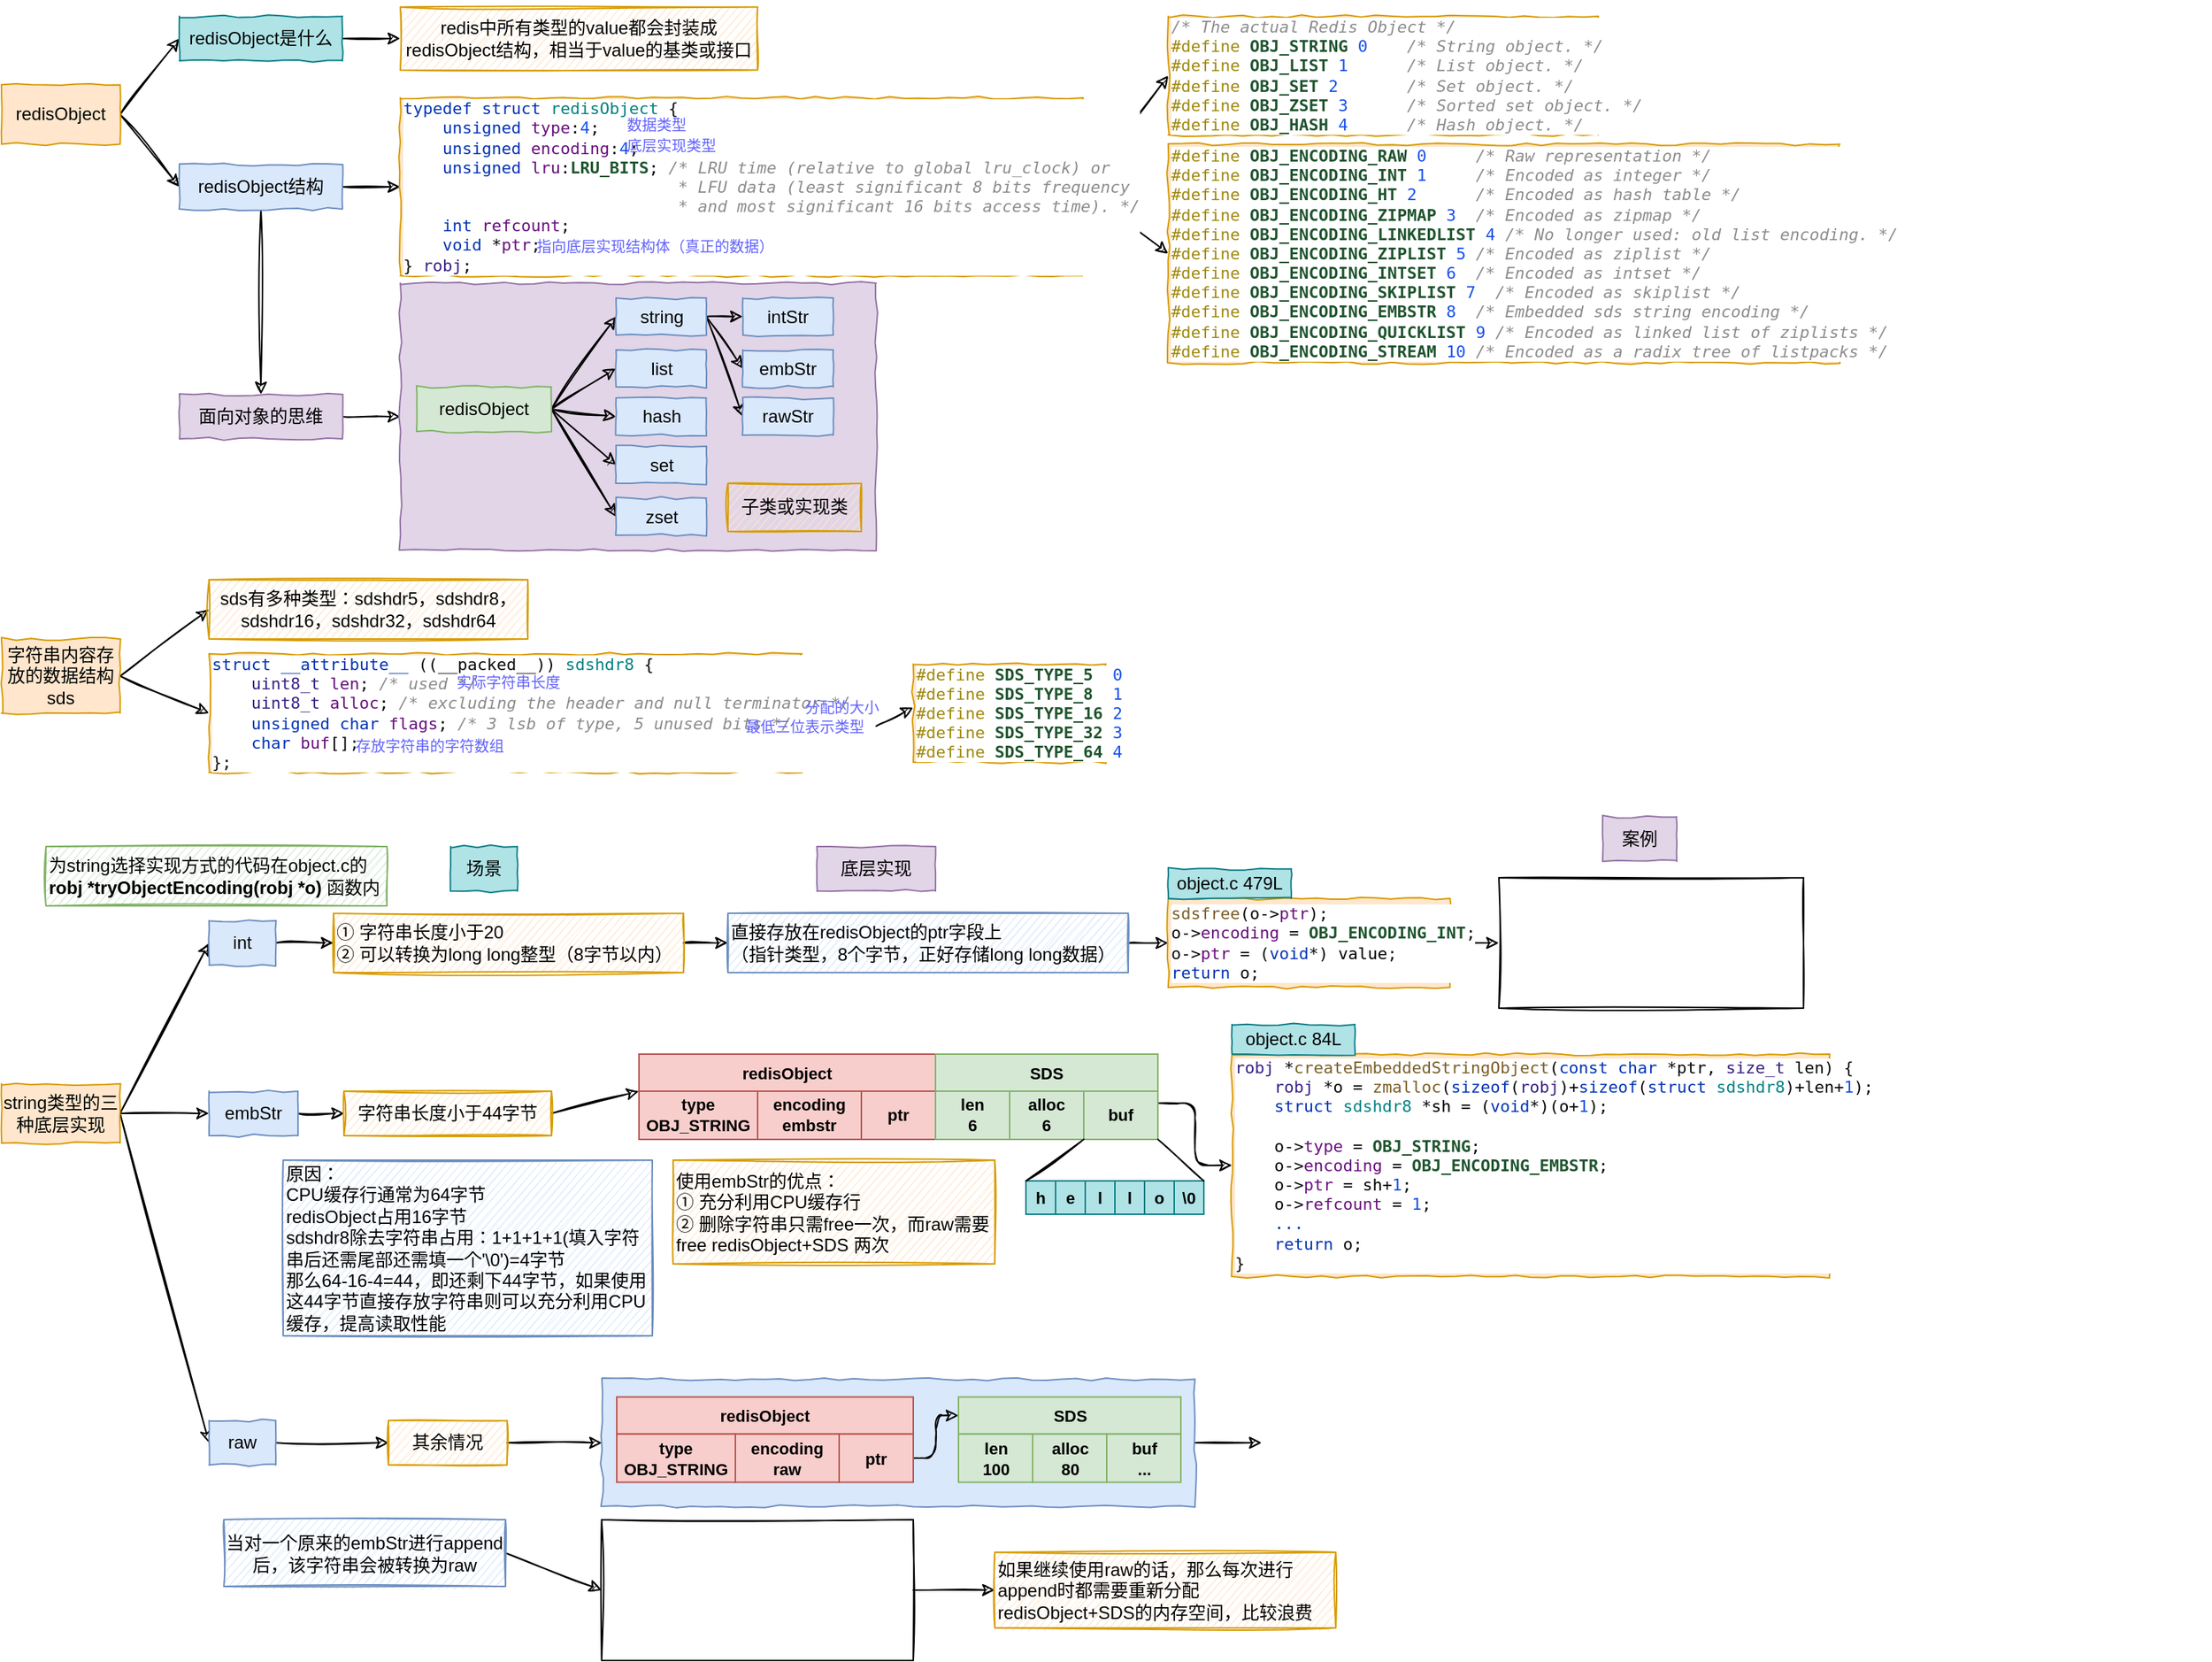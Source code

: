 <mxfile>
    <diagram id="2hPQVOYOipwQLmy5uQ9p" name="第 1 页">
        <mxGraphModel dx="968" dy="558" grid="1" gridSize="10" guides="1" tooltips="1" connect="1" arrows="1" fold="1" page="1" pageScale="1" pageWidth="827" pageHeight="1169" math="0" shadow="0">
            <root>
                <mxCell id="0"/>
                <mxCell id="1" parent="0"/>
                <mxCell id="146" style="edgeStyle=none;sketch=1;html=1;exitX=1;exitY=0.5;exitDx=0;exitDy=0;entryX=0;entryY=0.5;entryDx=0;entryDy=0;fontSize=11;fontColor=#6262FC;" edge="1" parent="1" source="143" target="145">
                    <mxGeometry relative="1" as="geometry"/>
                </mxCell>
                <mxCell id="143" value="" style="rounded=0;whiteSpace=wrap;html=1;fillColor=#dae8fc;strokeColor=#6c8ebf;comic=1;" vertex="1" parent="1">
                    <mxGeometry x="445" y="979.25" width="400" height="85.75" as="geometry"/>
                </mxCell>
                <mxCell id="5" style="edgeStyle=none;html=1;exitX=1;exitY=0.5;exitDx=0;exitDy=0;entryX=0;entryY=0.5;entryDx=0;entryDy=0;sketch=1;" parent="1" source="2" target="4" edge="1">
                    <mxGeometry relative="1" as="geometry"/>
                </mxCell>
                <mxCell id="10" style="edgeStyle=none;sketch=1;html=1;exitX=1;exitY=0.5;exitDx=0;exitDy=0;entryX=0;entryY=0.5;entryDx=0;entryDy=0;" parent="1" source="2" target="9" edge="1">
                    <mxGeometry relative="1" as="geometry"/>
                </mxCell>
                <mxCell id="2" value="redisObject" style="rounded=0;whiteSpace=wrap;html=1;fillColor=#ffe6cc;strokeColor=#d79b00;comic=1;" parent="1" vertex="1">
                    <mxGeometry x="40" y="106.25" width="80" height="40" as="geometry"/>
                </mxCell>
                <mxCell id="8" style="edgeStyle=none;sketch=1;html=1;exitX=1;exitY=0.5;exitDx=0;exitDy=0;entryX=0;entryY=0.5;entryDx=0;entryDy=0;" parent="1" source="4" target="6" edge="1">
                    <mxGeometry relative="1" as="geometry"/>
                </mxCell>
                <mxCell id="4" value="redisObject是什么" style="rounded=0;whiteSpace=wrap;html=1;fillColor=#b0e3e6;strokeColor=#0e8088;comic=1;" parent="1" vertex="1">
                    <mxGeometry x="160" y="60" width="110" height="30" as="geometry"/>
                </mxCell>
                <mxCell id="6" value="redis中所有类型的value都会封装成redisObject结构，相当于value的基类或接口" style="rounded=0;whiteSpace=wrap;html=1;fillColor=#ffe6cc;strokeColor=#d79b00;comic=1;sketch=1;" parent="1" vertex="1">
                    <mxGeometry x="309" y="53.75" width="241" height="42.5" as="geometry"/>
                </mxCell>
                <mxCell id="12" style="edgeStyle=none;sketch=1;html=1;exitX=1;exitY=0.5;exitDx=0;exitDy=0;entryX=0;entryY=0.5;entryDx=0;entryDy=0;fontSize=11;" parent="1" source="9" target="11" edge="1">
                    <mxGeometry relative="1" as="geometry"/>
                </mxCell>
                <mxCell id="17" style="edgeStyle=none;sketch=1;html=1;exitX=0.5;exitY=1;exitDx=0;exitDy=0;entryX=0.5;entryY=0;entryDx=0;entryDy=0;fontSize=10;fontColor=#6262FC;" parent="1" source="9" target="16" edge="1">
                    <mxGeometry relative="1" as="geometry"/>
                </mxCell>
                <mxCell id="9" value="redisObject结构" style="rounded=0;whiteSpace=wrap;html=1;fillColor=#dae8fc;strokeColor=#6c8ebf;comic=1;" parent="1" vertex="1">
                    <mxGeometry x="160" y="160" width="110" height="30" as="geometry"/>
                </mxCell>
                <mxCell id="82" style="edgeStyle=none;sketch=1;html=1;exitX=1;exitY=0.5;exitDx=0;exitDy=0;entryX=0;entryY=0.5;entryDx=0;entryDy=0;fontSize=11;fontColor=#6262FC;" parent="1" source="11" target="81" edge="1">
                    <mxGeometry relative="1" as="geometry"/>
                </mxCell>
                <mxCell id="84" style="edgeStyle=none;sketch=1;html=1;exitX=1;exitY=0.5;exitDx=0;exitDy=0;entryX=0;entryY=0.5;entryDx=0;entryDy=0;fontSize=11;fontColor=#6262FC;" parent="1" source="11" target="83" edge="1">
                    <mxGeometry relative="1" as="geometry"/>
                </mxCell>
                <mxCell id="11" value="&lt;pre style=&quot;background-color: rgb(255 , 255 , 255) ; color: rgb(8 , 8 , 8) ; font-family: &amp;#34;consolas&amp;#34; , monospace ; font-size: 11px&quot;&gt;&lt;span style=&quot;color: #0033b3&quot;&gt;typedef struct &lt;/span&gt;&lt;span style=&quot;color: #008080&quot;&gt;redisObject &lt;/span&gt;{&lt;br&gt;    &lt;span style=&quot;color: #0033b3&quot;&gt;unsigned &lt;/span&gt;&lt;span style=&quot;color: #660e7a&quot;&gt;type&lt;/span&gt;:&lt;span style=&quot;color: #1750eb&quot;&gt;4&lt;/span&gt;;&lt;br&gt;    &lt;span style=&quot;color: #0033b3&quot;&gt;unsigned &lt;/span&gt;&lt;span style=&quot;color: #660e7a&quot;&gt;encoding&lt;/span&gt;:&lt;span style=&quot;color: #1750eb&quot;&gt;4&lt;/span&gt;;&lt;br&gt;    &lt;span style=&quot;color: #0033b3&quot;&gt;unsigned &lt;/span&gt;&lt;span style=&quot;color: #660e7a&quot;&gt;lru&lt;/span&gt;:&lt;span style=&quot;color: #1f542e ; font-weight: bold&quot;&gt;LRU_BITS&lt;/span&gt;; &lt;span style=&quot;color: #8c8c8c ; font-style: italic&quot;&gt;/* LRU time (relative to global lru_clock) or&lt;br&gt;&lt;/span&gt;&lt;span style=&quot;color: #8c8c8c ; font-style: italic&quot;&gt;                            * LFU data (least significant 8 bits frequency&lt;br&gt;&lt;/span&gt;&lt;span style=&quot;color: #8c8c8c ; font-style: italic&quot;&gt;                            * and most significant 16 bits access time). */&lt;br&gt;&lt;/span&gt;&lt;span style=&quot;color: #8c8c8c ; font-style: italic&quot;&gt;    &lt;/span&gt;&lt;span style=&quot;color: #0033b3&quot;&gt;int &lt;/span&gt;&lt;span style=&quot;color: #660e7a&quot;&gt;refcount&lt;/span&gt;;&lt;br&gt;    &lt;span style=&quot;color: #0033b3&quot;&gt;void &lt;/span&gt;*&lt;span style=&quot;color: #660e7a&quot;&gt;ptr&lt;/span&gt;;&lt;br&gt;} &lt;span style=&quot;color: #371f80&quot;&gt;robj&lt;/span&gt;;&lt;/pre&gt;" style="rounded=0;whiteSpace=wrap;html=1;fillColor=#ffe6cc;strokeColor=#d79b00;comic=1;sketch=0;align=left;" parent="1" vertex="1">
                    <mxGeometry x="309" y="115" width="460" height="120" as="geometry"/>
                </mxCell>
                <mxCell id="14" value="&lt;font color=&quot;#6262fc&quot;&gt;&lt;span style=&quot;font-size: 10px&quot;&gt;数据类型&lt;/span&gt;&lt;/font&gt;" style="rounded=0;whiteSpace=wrap;html=1;fillColor=none;strokeColor=none;comic=1;sketch=1;align=left;" parent="1" vertex="1">
                    <mxGeometry x="460" y="120" width="50" height="26.25" as="geometry"/>
                </mxCell>
                <mxCell id="15" value="&lt;font color=&quot;#6262fc&quot;&gt;&lt;span style=&quot;font-size: 10px&quot;&gt;底层实现类型&lt;/span&gt;&lt;/font&gt;" style="rounded=0;whiteSpace=wrap;html=1;fillColor=none;strokeColor=none;comic=1;sketch=1;align=left;" parent="1" vertex="1">
                    <mxGeometry x="460" y="133.75" width="70" height="26.25" as="geometry"/>
                </mxCell>
                <mxCell id="19" style="edgeStyle=none;sketch=1;html=1;exitX=1;exitY=0.5;exitDx=0;exitDy=0;entryX=0;entryY=0.5;entryDx=0;entryDy=0;fontSize=10;fontColor=#6262FC;" parent="1" source="16" target="21" edge="1">
                    <mxGeometry relative="1" as="geometry">
                        <mxPoint x="309" y="295" as="targetPoint"/>
                    </mxGeometry>
                </mxCell>
                <mxCell id="16" value="面向对象的思维" style="rounded=0;whiteSpace=wrap;html=1;fillColor=#e1d5e7;strokeColor=#9673a6;comic=1;" parent="1" vertex="1">
                    <mxGeometry x="160" y="315" width="110" height="30" as="geometry"/>
                </mxCell>
                <mxCell id="21" value="" style="rounded=0;whiteSpace=wrap;html=1;fillColor=#e1d5e7;strokeColor=#9673a6;comic=1;" parent="1" vertex="1">
                    <mxGeometry x="309" y="240" width="321" height="180" as="geometry"/>
                </mxCell>
                <mxCell id="23" value="" style="edgeStyle=none;sketch=1;html=1;exitX=1;exitY=0.5;exitDx=0;exitDy=0;entryX=0;entryY=0.5;entryDx=0;entryDy=0;fontSize=10;fontColor=#6262FC;" parent="1" source="20" target="26" edge="1">
                    <mxGeometry relative="1" as="geometry">
                        <mxPoint x="459" y="270" as="targetPoint"/>
                    </mxGeometry>
                </mxCell>
                <mxCell id="30" style="edgeStyle=none;sketch=1;html=1;exitX=1;exitY=0.5;exitDx=0;exitDy=0;entryX=0;entryY=0.5;entryDx=0;entryDy=0;fontSize=10;fontColor=#6262FC;" parent="1" source="20" target="25" edge="1">
                    <mxGeometry relative="1" as="geometry"/>
                </mxCell>
                <mxCell id="31" style="edgeStyle=none;sketch=1;html=1;exitX=1;exitY=0.5;exitDx=0;exitDy=0;entryX=0;entryY=0.5;entryDx=0;entryDy=0;fontSize=10;fontColor=#6262FC;" parent="1" source="20" target="27" edge="1">
                    <mxGeometry relative="1" as="geometry"/>
                </mxCell>
                <mxCell id="32" style="edgeStyle=none;sketch=1;html=1;exitX=1;exitY=0.5;exitDx=0;exitDy=0;entryX=0;entryY=0.5;entryDx=0;entryDy=0;fontSize=10;fontColor=#6262FC;" parent="1" source="20" target="28" edge="1">
                    <mxGeometry relative="1" as="geometry"/>
                </mxCell>
                <mxCell id="33" style="edgeStyle=none;sketch=1;html=1;exitX=1;exitY=0.5;exitDx=0;exitDy=0;entryX=0;entryY=0.5;entryDx=0;entryDy=0;fontSize=10;fontColor=#6262FC;" parent="1" source="20" target="29" edge="1">
                    <mxGeometry relative="1" as="geometry"/>
                </mxCell>
                <mxCell id="20" value="redisObject" style="rounded=0;whiteSpace=wrap;html=1;fillColor=#d5e8d4;strokeColor=#82b366;comic=1;" parent="1" vertex="1">
                    <mxGeometry x="320" y="310" width="91" height="30" as="geometry"/>
                </mxCell>
                <mxCell id="24" value="子类或实现类" style="rounded=0;whiteSpace=wrap;html=1;fillColor=#ffe6cc;strokeColor=#d79b00;comic=1;sketch=1;" parent="1" vertex="1">
                    <mxGeometry x="530" y="375" width="90" height="32.5" as="geometry"/>
                </mxCell>
                <mxCell id="25" value="list" style="rounded=0;whiteSpace=wrap;html=1;fillColor=#dae8fc;strokeColor=#6c8ebf;comic=1;" parent="1" vertex="1">
                    <mxGeometry x="454.5" y="285" width="61" height="25" as="geometry"/>
                </mxCell>
                <mxCell id="37" style="edgeStyle=none;sketch=1;html=1;exitX=1;exitY=0.5;exitDx=0;exitDy=0;entryX=0;entryY=0.5;entryDx=0;entryDy=0;fontSize=10;fontColor=#6262FC;" parent="1" source="26" target="34" edge="1">
                    <mxGeometry relative="1" as="geometry"/>
                </mxCell>
                <mxCell id="39" style="edgeStyle=none;sketch=1;html=1;exitX=1;exitY=0.5;exitDx=0;exitDy=0;entryX=0;entryY=0.5;entryDx=0;entryDy=0;fontSize=10;fontColor=#6262FC;" parent="1" source="26" target="35" edge="1">
                    <mxGeometry relative="1" as="geometry"/>
                </mxCell>
                <mxCell id="40" style="edgeStyle=none;sketch=1;html=1;exitX=1;exitY=0.5;exitDx=0;exitDy=0;entryX=0;entryY=0.5;entryDx=0;entryDy=0;fontSize=10;fontColor=#6262FC;" parent="1" source="26" target="36" edge="1">
                    <mxGeometry relative="1" as="geometry"/>
                </mxCell>
                <mxCell id="26" value="string" style="rounded=0;whiteSpace=wrap;html=1;fillColor=#dae8fc;strokeColor=#6c8ebf;comic=1;" parent="1" vertex="1">
                    <mxGeometry x="454.5" y="250" width="61" height="25" as="geometry"/>
                </mxCell>
                <mxCell id="27" value="hash" style="rounded=0;whiteSpace=wrap;html=1;fillColor=#dae8fc;strokeColor=#6c8ebf;comic=1;" parent="1" vertex="1">
                    <mxGeometry x="454.5" y="317.5" width="61" height="25" as="geometry"/>
                </mxCell>
                <mxCell id="28" value="set" style="rounded=0;whiteSpace=wrap;html=1;fillColor=#dae8fc;strokeColor=#6c8ebf;comic=1;" parent="1" vertex="1">
                    <mxGeometry x="454.5" y="350" width="61" height="25" as="geometry"/>
                </mxCell>
                <mxCell id="29" value="zset" style="rounded=0;whiteSpace=wrap;html=1;fillColor=#dae8fc;strokeColor=#6c8ebf;comic=1;" parent="1" vertex="1">
                    <mxGeometry x="454.5" y="385" width="61" height="25" as="geometry"/>
                </mxCell>
                <mxCell id="34" value="intStr" style="rounded=0;whiteSpace=wrap;html=1;fillColor=#dae8fc;strokeColor=#6c8ebf;comic=1;" parent="1" vertex="1">
                    <mxGeometry x="540" y="250" width="61" height="25" as="geometry"/>
                </mxCell>
                <mxCell id="35" value="embStr" style="rounded=0;whiteSpace=wrap;html=1;fillColor=#dae8fc;strokeColor=#6c8ebf;comic=1;" parent="1" vertex="1">
                    <mxGeometry x="540" y="285" width="61" height="25" as="geometry"/>
                </mxCell>
                <mxCell id="36" value="rawStr" style="rounded=0;whiteSpace=wrap;html=1;fillColor=#dae8fc;strokeColor=#6c8ebf;comic=1;" parent="1" vertex="1">
                    <mxGeometry x="540" y="317.5" width="61" height="25" as="geometry"/>
                </mxCell>
                <mxCell id="43" style="edgeStyle=none;sketch=1;html=1;exitX=1;exitY=0.5;exitDx=0;exitDy=0;entryX=0;entryY=0.5;entryDx=0;entryDy=0;fontSize=10;fontColor=#6262FC;" parent="1" source="41" target="42" edge="1">
                    <mxGeometry relative="1" as="geometry"/>
                </mxCell>
                <mxCell id="46" style="edgeStyle=none;sketch=1;html=1;exitX=1;exitY=0.5;exitDx=0;exitDy=0;entryX=0;entryY=0.5;entryDx=0;entryDy=0;fontSize=10;fontColor=#6262FC;" parent="1" source="41" target="44" edge="1">
                    <mxGeometry relative="1" as="geometry"/>
                </mxCell>
                <mxCell id="47" style="edgeStyle=none;sketch=1;html=1;exitX=1;exitY=0.5;exitDx=0;exitDy=0;entryX=0;entryY=0.5;entryDx=0;entryDy=0;fontSize=10;fontColor=#6262FC;" parent="1" source="41" target="45" edge="1">
                    <mxGeometry relative="1" as="geometry"/>
                </mxCell>
                <mxCell id="41" value="string类型的三种底层实现" style="rounded=0;whiteSpace=wrap;html=1;fillColor=#ffe6cc;strokeColor=#d79b00;comic=1;" parent="1" vertex="1">
                    <mxGeometry x="40" y="780" width="80" height="40" as="geometry"/>
                </mxCell>
                <mxCell id="50" style="edgeStyle=none;sketch=1;html=1;exitX=1;exitY=0.5;exitDx=0;exitDy=0;entryX=0;entryY=0.5;entryDx=0;entryDy=0;fontSize=10;fontColor=#6262FC;" parent="1" source="42" target="49" edge="1">
                    <mxGeometry relative="1" as="geometry"/>
                </mxCell>
                <mxCell id="42" value="int" style="rounded=0;whiteSpace=wrap;html=1;fillColor=#dae8fc;strokeColor=#6c8ebf;comic=1;" parent="1" vertex="1">
                    <mxGeometry x="180" y="670" width="45" height="30" as="geometry"/>
                </mxCell>
                <mxCell id="118" style="edgeStyle=orthogonalEdgeStyle;sketch=1;html=1;exitX=1;exitY=0.5;exitDx=0;exitDy=0;entryX=0;entryY=0.5;entryDx=0;entryDy=0;fontSize=11;fontColor=#6262FC;" parent="1" source="44" target="117" edge="1">
                    <mxGeometry relative="1" as="geometry"/>
                </mxCell>
                <mxCell id="44" value="raw" style="rounded=0;whiteSpace=wrap;html=1;fillColor=#dae8fc;strokeColor=#6c8ebf;comic=1;" parent="1" vertex="1">
                    <mxGeometry x="180" y="1007.13" width="45" height="30" as="geometry"/>
                </mxCell>
                <mxCell id="64" style="edgeStyle=none;sketch=1;html=1;exitX=1;exitY=0.5;exitDx=0;exitDy=0;entryX=0;entryY=0.5;entryDx=0;entryDy=0;fontSize=11;fontColor=#6262FC;" parent="1" source="45" target="63" edge="1">
                    <mxGeometry relative="1" as="geometry"/>
                </mxCell>
                <mxCell id="45" value="embStr" style="rounded=0;whiteSpace=wrap;html=1;fillColor=#dae8fc;strokeColor=#6c8ebf;comic=1;" parent="1" vertex="1">
                    <mxGeometry x="180" y="785" width="60" height="30" as="geometry"/>
                </mxCell>
                <mxCell id="48" value="场景" style="rounded=0;whiteSpace=wrap;html=1;fillColor=#b0e3e6;strokeColor=#0e8088;comic=1;" parent="1" vertex="1">
                    <mxGeometry x="343" y="620" width="45" height="30" as="geometry"/>
                </mxCell>
                <mxCell id="54" style="edgeStyle=none;sketch=1;html=1;exitX=1;exitY=0.5;exitDx=0;exitDy=0;entryX=0;entryY=0.5;entryDx=0;entryDy=0;fontSize=10;fontColor=#6262FC;" parent="1" source="49" target="53" edge="1">
                    <mxGeometry relative="1" as="geometry"/>
                </mxCell>
                <mxCell id="49" value="① 字符串长度小于20&lt;br&gt;② 可以转换为long long整型（8字节以内）" style="rounded=0;whiteSpace=wrap;html=1;fillColor=#ffe6cc;strokeColor=#d79b00;comic=1;sketch=1;align=left;" parent="1" vertex="1">
                    <mxGeometry x="264" y="665" width="236" height="40" as="geometry"/>
                </mxCell>
                <mxCell id="51" value="&lt;font color=&quot;#6262fc&quot;&gt;&lt;span style=&quot;font-size: 10px&quot;&gt;指向底层实现结构体（真正的数据）&lt;/span&gt;&lt;/font&gt;" style="rounded=0;whiteSpace=wrap;html=1;fillColor=none;strokeColor=none;comic=1;sketch=1;align=left;" parent="1" vertex="1">
                    <mxGeometry x="399" y="202" width="171" height="26.25" as="geometry"/>
                </mxCell>
                <mxCell id="52" value="底层实现" style="rounded=0;whiteSpace=wrap;html=1;fillColor=#e1d5e7;strokeColor=#9673a6;comic=1;" parent="1" vertex="1">
                    <mxGeometry x="590" y="620" width="80" height="30" as="geometry"/>
                </mxCell>
                <mxCell id="57" style="edgeStyle=none;sketch=1;html=1;exitX=1;exitY=0.5;exitDx=0;exitDy=0;entryX=0;entryY=0.5;entryDx=0;entryDy=0;fontSize=11;fontColor=#6262FC;" parent="1" source="53" target="56" edge="1">
                    <mxGeometry relative="1" as="geometry"/>
                </mxCell>
                <mxCell id="53" value="直接存放在redisObject的ptr字段上&lt;br&gt;（指针类型，8个字节，正好存储long long数据）" style="rounded=0;whiteSpace=wrap;html=1;fillColor=#dae8fc;strokeColor=#6c8ebf;comic=1;sketch=1;align=left;" parent="1" vertex="1">
                    <mxGeometry x="530" y="665" width="270" height="40" as="geometry"/>
                </mxCell>
                <mxCell id="61" style="edgeStyle=none;sketch=1;html=1;exitX=1;exitY=0.5;exitDx=0;exitDy=0;entryX=0;entryY=0.5;entryDx=0;entryDy=0;fontSize=11;fontColor=#6262FC;" parent="1" source="56" target="60" edge="1">
                    <mxGeometry relative="1" as="geometry"/>
                </mxCell>
                <mxCell id="56" value="&lt;pre style=&quot;background-color: rgb(255 , 255 , 255) ; color: rgb(8 , 8 , 8) ; font-family: &amp;#34;consolas&amp;#34; , monospace ; font-size: 11px&quot;&gt;&lt;span style=&quot;color: #795e26&quot;&gt;sdsfree&lt;/span&gt;(o-&amp;gt;&lt;span style=&quot;color: #660e7a&quot;&gt;ptr&lt;/span&gt;);&lt;br&gt;o-&amp;gt;&lt;span style=&quot;color: #660e7a&quot;&gt;encoding &lt;/span&gt;= &lt;span style=&quot;color: #1f542e ; font-weight: bold&quot;&gt;OBJ_ENCODING_INT&lt;/span&gt;;&lt;br&gt;o-&amp;gt;&lt;span style=&quot;color: #660e7a&quot;&gt;ptr &lt;/span&gt;= (&lt;span style=&quot;color: #0033b3&quot;&gt;void&lt;/span&gt;*) &lt;span style=&quot;color: #000000&quot;&gt;value&lt;/span&gt;;&lt;br&gt;&lt;span style=&quot;color: #0033b3&quot;&gt;return &lt;/span&gt;o;&lt;/pre&gt;" style="rounded=0;whiteSpace=wrap;html=1;fillColor=#ffe6cc;strokeColor=#d79b00;comic=1;align=left;" parent="1" vertex="1">
                    <mxGeometry x="827" y="655" width="190" height="60" as="geometry"/>
                </mxCell>
                <mxCell id="58" value="object.c 479L" style="rounded=0;whiteSpace=wrap;html=1;fillColor=#b0e3e6;strokeColor=#0e8088;comic=1;" parent="1" vertex="1">
                    <mxGeometry x="827" y="635" width="83" height="20" as="geometry"/>
                </mxCell>
                <mxCell id="59" value="案例" style="rounded=0;whiteSpace=wrap;html=1;fillColor=#e1d5e7;strokeColor=#9673a6;comic=1;" parent="1" vertex="1">
                    <mxGeometry x="1120" y="600" width="50" height="30" as="geometry"/>
                </mxCell>
                <mxCell id="60" value="" style="shape=image;imageAspect=0;aspect=fixed;verticalLabelPosition=bottom;verticalAlign=top;comic=1;sketch=1;fontSize=11;fontColor=#6262FC;strokeColor=default;fillColor=none;image=https://codereaper-image-bed.oss-cn-shenzhen.aliyuncs.com/img/image-20220808220659289.png;imageBorder=default;" parent="1" vertex="1">
                    <mxGeometry x="1050" y="641" width="205.47" height="88" as="geometry"/>
                </mxCell>
                <mxCell id="62" value="为string选择实现方式的代码在object.c的&lt;br&gt;&lt;b&gt;robj *tryObjectEncoding(robj *o)&lt;/b&gt; 函数内" style="rounded=0;whiteSpace=wrap;html=1;fillColor=#d5e8d4;strokeColor=#82b366;comic=1;sketch=1;align=left;" parent="1" vertex="1">
                    <mxGeometry x="70" y="620" width="230" height="40" as="geometry"/>
                </mxCell>
                <mxCell id="107" style="edgeStyle=none;sketch=1;html=1;exitX=1;exitY=0.5;exitDx=0;exitDy=0;entryX=0;entryY=0;entryDx=0;entryDy=0;fontSize=11;fontColor=#6262FC;" parent="1" source="63" target="80" edge="1">
                    <mxGeometry relative="1" as="geometry"/>
                </mxCell>
                <mxCell id="63" value="字符串长度小于44字节" style="rounded=0;whiteSpace=wrap;html=1;fillColor=#ffe6cc;strokeColor=#d79b00;comic=1;sketch=1;align=center;" parent="1" vertex="1">
                    <mxGeometry x="271" y="785" width="140" height="30" as="geometry"/>
                </mxCell>
                <mxCell id="68" style="edgeStyle=none;sketch=1;html=1;exitX=1;exitY=0.5;exitDx=0;exitDy=0;entryX=0;entryY=0.5;entryDx=0;entryDy=0;fontSize=11;fontColor=#6262FC;" parent="1" source="65" target="67" edge="1">
                    <mxGeometry relative="1" as="geometry"/>
                </mxCell>
                <mxCell id="70" style="edgeStyle=none;sketch=1;html=1;exitX=1;exitY=0.5;exitDx=0;exitDy=0;entryX=0;entryY=0.5;entryDx=0;entryDy=0;fontSize=11;fontColor=#6262FC;" parent="1" source="65" target="69" edge="1">
                    <mxGeometry relative="1" as="geometry"/>
                </mxCell>
                <mxCell id="65" value="字符串内容存放的数据结构sds" style="rounded=0;whiteSpace=wrap;html=1;fillColor=#ffe6cc;strokeColor=#d79b00;comic=1;" parent="1" vertex="1">
                    <mxGeometry x="40" y="480" width="80" height="50" as="geometry"/>
                </mxCell>
                <mxCell id="67" value="sds有多种类型：sdshdr5，sdshdr8，sdshdr16，sdshdr32，sdshdr64" style="rounded=0;whiteSpace=wrap;html=1;fillColor=#ffe6cc;strokeColor=#d79b00;comic=1;sketch=1;" parent="1" vertex="1">
                    <mxGeometry x="180" y="440" width="215" height="40" as="geometry"/>
                </mxCell>
                <mxCell id="69" value="&lt;pre style=&quot;background-color: rgb(255 , 255 , 255) ; color: rgb(8 , 8 , 8) ; font-family: &amp;#34;consolas&amp;#34; , monospace ; font-size: 11px&quot;&gt;&lt;span style=&quot;color: #0033b3&quot;&gt;struct __attribute__ &lt;/span&gt;((__packed__)) &lt;span style=&quot;color: #008080&quot;&gt;sdshdr8 &lt;/span&gt;{&lt;br&gt;    &lt;span style=&quot;color: #371f80&quot;&gt;uint8_t &lt;/span&gt;&lt;span style=&quot;color: #660e7a&quot;&gt;len&lt;/span&gt;; &lt;span style=&quot;color: #8c8c8c ; font-style: italic&quot;&gt;/* used */&lt;br&gt;&lt;/span&gt;&lt;span style=&quot;color: #8c8c8c ; font-style: italic&quot;&gt;    &lt;/span&gt;&lt;span style=&quot;color: #371f80&quot;&gt;uint8_t &lt;/span&gt;&lt;span style=&quot;color: #660e7a&quot;&gt;alloc&lt;/span&gt;; &lt;span style=&quot;color: #8c8c8c ; font-style: italic&quot;&gt;/* excluding the header and null terminator */&lt;br&gt;&lt;/span&gt;&lt;span style=&quot;color: #8c8c8c ; font-style: italic&quot;&gt;    &lt;/span&gt;&lt;span style=&quot;color: #0033b3&quot;&gt;unsigned char &lt;/span&gt;&lt;span style=&quot;color: #660e7a&quot;&gt;flags&lt;/span&gt;; &lt;span style=&quot;color: #8c8c8c ; font-style: italic&quot;&gt;/* 3 lsb of type, 5 unused bits */&lt;br&gt;&lt;/span&gt;&lt;span style=&quot;color: #8c8c8c ; font-style: italic&quot;&gt;    &lt;/span&gt;&lt;span style=&quot;color: #0033b3&quot;&gt;char &lt;/span&gt;&lt;span style=&quot;color: #660e7a&quot;&gt;buf&lt;/span&gt;[];&lt;br&gt;};&lt;/pre&gt;" style="rounded=0;whiteSpace=wrap;html=1;fillColor=#ffe6cc;strokeColor=#d79b00;comic=1;sketch=0;align=left;" parent="1" vertex="1">
                    <mxGeometry x="180" y="490" width="400" height="80" as="geometry"/>
                </mxCell>
                <mxCell id="71" value="&lt;font color=&quot;#6262fc&quot;&gt;&lt;span style=&quot;font-size: 10px&quot;&gt;实际字符串长度&lt;/span&gt;&lt;/font&gt;" style="rounded=0;whiteSpace=wrap;html=1;fillColor=none;strokeColor=none;comic=1;sketch=1;align=left;" parent="1" vertex="1">
                    <mxGeometry x="345" y="500" width="75" height="17.5" as="geometry"/>
                </mxCell>
                <mxCell id="72" value="&lt;font color=&quot;#6262fc&quot;&gt;&lt;span style=&quot;font-size: 10px&quot;&gt;分配的大小&lt;/span&gt;&lt;/font&gt;" style="rounded=0;whiteSpace=wrap;html=1;fillColor=none;strokeColor=none;comic=1;sketch=1;align=left;" parent="1" vertex="1">
                    <mxGeometry x="580" y="517.5" width="75" height="17.5" as="geometry"/>
                </mxCell>
                <mxCell id="77" style="edgeStyle=none;sketch=1;html=1;exitX=1;exitY=0.5;exitDx=0;exitDy=0;entryX=1;entryY=0.5;entryDx=0;entryDy=0;fontSize=11;fontColor=#6262FC;" parent="1" source="74" target="72" edge="1">
                    <mxGeometry relative="1" as="geometry"/>
                </mxCell>
                <mxCell id="74" value="&lt;font color=&quot;#6262fc&quot;&gt;&lt;span style=&quot;font-size: 10px&quot;&gt;最低三位表示类型&lt;/span&gt;&lt;/font&gt;" style="rounded=0;whiteSpace=wrap;html=1;fillColor=none;strokeColor=none;comic=1;sketch=1;align=left;" parent="1" vertex="1">
                    <mxGeometry x="540" y="530" width="90" height="17.5" as="geometry"/>
                </mxCell>
                <mxCell id="76" value="&lt;pre style=&quot;background-color: rgb(255 , 255 , 255) ; color: rgb(8 , 8 , 8) ; font-family: &amp;#34;consolas&amp;#34; , monospace ; font-size: 11px&quot;&gt;&lt;pre style=&quot;font-family: &amp;#34;consolas&amp;#34; , monospace&quot;&gt;&lt;span style=&quot;color: #9e880d&quot;&gt;#define &lt;/span&gt;&lt;span style=&quot;color: #1f542e ; font-weight: bold&quot;&gt;SDS_TYPE_5  &lt;/span&gt;&lt;span style=&quot;color: #1750eb&quot;&gt;0&lt;br&gt;&lt;/span&gt;&lt;span style=&quot;color: #9e880d&quot;&gt;#define &lt;/span&gt;&lt;span style=&quot;color: #1f542e ; font-weight: bold&quot;&gt;SDS_TYPE_8  &lt;/span&gt;&lt;span style=&quot;color: #1750eb&quot;&gt;1&lt;br&gt;&lt;/span&gt;&lt;span style=&quot;color: #9e880d&quot;&gt;#define &lt;/span&gt;&lt;span style=&quot;color: #1f542e ; font-weight: bold&quot;&gt;SDS_TYPE_16 &lt;/span&gt;&lt;span style=&quot;color: #1750eb&quot;&gt;2&lt;br&gt;&lt;/span&gt;&lt;span style=&quot;color: #9e880d&quot;&gt;#define &lt;/span&gt;&lt;span style=&quot;color: #1f542e ; font-weight: bold&quot;&gt;SDS_TYPE_32 &lt;/span&gt;&lt;span style=&quot;color: #1750eb&quot;&gt;3&lt;br&gt;&lt;/span&gt;&lt;span style=&quot;color: #9e880d&quot;&gt;#define &lt;/span&gt;&lt;span style=&quot;color: #1f542e ; font-weight: bold&quot;&gt;SDS_TYPE_64 &lt;/span&gt;&lt;span style=&quot;color: #1750eb&quot;&gt;4&lt;/span&gt;&lt;/pre&gt;&lt;/pre&gt;" style="rounded=0;whiteSpace=wrap;html=1;fillColor=#ffe6cc;strokeColor=#d79b00;comic=1;sketch=0;align=left;" parent="1" vertex="1">
                    <mxGeometry x="655" y="496.88" width="130" height="66.25" as="geometry"/>
                </mxCell>
                <mxCell id="78" value="&lt;font color=&quot;#6262fc&quot;&gt;&lt;span style=&quot;font-size: 10px&quot;&gt;存放字符串的字符数组&lt;/span&gt;&lt;/font&gt;" style="rounded=0;whiteSpace=wrap;html=1;fillColor=none;strokeColor=none;comic=1;sketch=1;align=left;" parent="1" vertex="1">
                    <mxGeometry x="277" y="543.63" width="110" height="17.5" as="geometry"/>
                </mxCell>
                <mxCell id="81" value="&lt;pre style=&quot;background-color: rgb(255 , 255 , 255) ; color: rgb(8 , 8 , 8) ; font-family: &amp;#34;consolas&amp;#34; , monospace ; font-size: 11px&quot;&gt;&lt;pre style=&quot;font-family: &amp;#34;consolas&amp;#34; , monospace&quot;&gt;&lt;span style=&quot;color: #8c8c8c ; font-style: italic&quot;&gt;/* The actual Redis Object */&lt;br&gt;&lt;/span&gt;&lt;span style=&quot;color: #9e880d&quot;&gt;#define &lt;/span&gt;&lt;span style=&quot;color: #1f542e ; font-weight: bold&quot;&gt;OBJ_STRING &lt;/span&gt;&lt;span style=&quot;color: #1750eb&quot;&gt;0    &lt;/span&gt;&lt;span style=&quot;color: #8c8c8c ; font-style: italic&quot;&gt;/* String object. */&lt;br&gt;&lt;/span&gt;&lt;span style=&quot;color: #9e880d&quot;&gt;#define &lt;/span&gt;&lt;span style=&quot;color: #1f542e ; font-weight: bold&quot;&gt;OBJ_LIST &lt;/span&gt;&lt;span style=&quot;color: #1750eb&quot;&gt;1      &lt;/span&gt;&lt;span style=&quot;color: #8c8c8c ; font-style: italic&quot;&gt;/* List object. */&lt;br&gt;&lt;/span&gt;&lt;span style=&quot;color: #9e880d&quot;&gt;#define &lt;/span&gt;&lt;span style=&quot;color: #1f542e ; font-weight: bold&quot;&gt;OBJ_SET &lt;/span&gt;&lt;span style=&quot;color: #1750eb&quot;&gt;2       &lt;/span&gt;&lt;span style=&quot;color: #8c8c8c ; font-style: italic&quot;&gt;/* Set object. */&lt;br&gt;&lt;/span&gt;&lt;span style=&quot;color: #9e880d&quot;&gt;#define &lt;/span&gt;&lt;span style=&quot;color: #1f542e ; font-weight: bold&quot;&gt;OBJ_ZSET &lt;/span&gt;&lt;span style=&quot;color: #1750eb&quot;&gt;3      &lt;/span&gt;&lt;span style=&quot;color: #8c8c8c ; font-style: italic&quot;&gt;/* Sorted set object. */&lt;br&gt;&lt;/span&gt;&lt;span style=&quot;color: #9e880d&quot;&gt;#define &lt;/span&gt;&lt;span style=&quot;color: #1f542e ; font-weight: bold&quot;&gt;OBJ_HASH &lt;/span&gt;&lt;span style=&quot;color: #1750eb&quot;&gt;4      &lt;/span&gt;&lt;span style=&quot;color: #8c8c8c ; font-style: italic&quot;&gt;/* Hash object. */&lt;/span&gt;&lt;/pre&gt;&lt;/pre&gt;" style="rounded=0;whiteSpace=wrap;html=1;fillColor=#ffe6cc;strokeColor=#d79b00;comic=1;sketch=0;align=left;" parent="1" vertex="1">
                    <mxGeometry x="827" y="60" width="290" height="80" as="geometry"/>
                </mxCell>
                <mxCell id="83" value="&lt;pre style=&quot;background-color: rgb(255 , 255 , 255) ; color: rgb(8 , 8 , 8) ; font-family: &amp;#34;consolas&amp;#34; , monospace ; font-size: 11px&quot;&gt;&lt;pre style=&quot;font-family: &amp;#34;consolas&amp;#34; , monospace&quot;&gt;&lt;pre style=&quot;font-family: &amp;#34;consolas&amp;#34; , monospace&quot;&gt;&lt;span style=&quot;color: #9e880d&quot;&gt;#define &lt;/span&gt;&lt;span style=&quot;color: #1f542e ; font-weight: bold&quot;&gt;OBJ_ENCODING_RAW &lt;/span&gt;&lt;span style=&quot;color: #1750eb&quot;&gt;0     &lt;/span&gt;&lt;span style=&quot;color: #8c8c8c ; font-style: italic&quot;&gt;/* Raw representation */&lt;br&gt;&lt;/span&gt;&lt;span style=&quot;color: #9e880d&quot;&gt;#define &lt;/span&gt;&lt;span style=&quot;color: #1f542e ; font-weight: bold&quot;&gt;OBJ_ENCODING_INT &lt;/span&gt;&lt;span style=&quot;color: #1750eb&quot;&gt;1     &lt;/span&gt;&lt;span style=&quot;color: #8c8c8c ; font-style: italic&quot;&gt;/* Encoded as integer */&lt;br&gt;&lt;/span&gt;&lt;span style=&quot;color: #9e880d&quot;&gt;#define &lt;/span&gt;&lt;span style=&quot;color: #1f542e ; font-weight: bold&quot;&gt;OBJ_ENCODING_HT &lt;/span&gt;&lt;span style=&quot;color: #1750eb&quot;&gt;2      &lt;/span&gt;&lt;span style=&quot;color: #8c8c8c ; font-style: italic&quot;&gt;/* Encoded as hash table */&lt;br&gt;&lt;/span&gt;&lt;span style=&quot;color: #9e880d&quot;&gt;#define &lt;/span&gt;&lt;span style=&quot;color: #1f542e ; font-weight: bold&quot;&gt;OBJ_ENCODING_ZIPMAP &lt;/span&gt;&lt;span style=&quot;color: #1750eb&quot;&gt;3  &lt;/span&gt;&lt;span style=&quot;color: #8c8c8c ; font-style: italic&quot;&gt;/* Encoded as zipmap */&lt;br&gt;&lt;/span&gt;&lt;span style=&quot;color: #9e880d&quot;&gt;#define &lt;/span&gt;&lt;span style=&quot;color: #1f542e ; font-weight: bold&quot;&gt;OBJ_ENCODING_LINKEDLIST &lt;/span&gt;&lt;span style=&quot;color: #1750eb&quot;&gt;4 &lt;/span&gt;&lt;span style=&quot;color: #8c8c8c ; font-style: italic&quot;&gt;/* No longer used: old list encoding. */&lt;br&gt;&lt;/span&gt;&lt;span style=&quot;color: #9e880d&quot;&gt;#define &lt;/span&gt;&lt;span style=&quot;color: #1f542e ; font-weight: bold&quot;&gt;OBJ_ENCODING_ZIPLIST &lt;/span&gt;&lt;span style=&quot;color: #1750eb&quot;&gt;5 &lt;/span&gt;&lt;span style=&quot;color: #8c8c8c ; font-style: italic&quot;&gt;/* Encoded as ziplist */&lt;br&gt;&lt;/span&gt;&lt;span style=&quot;color: #9e880d&quot;&gt;#define &lt;/span&gt;&lt;span style=&quot;color: #1f542e ; font-weight: bold&quot;&gt;OBJ_ENCODING_INTSET &lt;/span&gt;&lt;span style=&quot;color: #1750eb&quot;&gt;6  &lt;/span&gt;&lt;span style=&quot;color: #8c8c8c ; font-style: italic&quot;&gt;/* Encoded as intset */&lt;br&gt;&lt;/span&gt;&lt;span style=&quot;color: #9e880d&quot;&gt;#define &lt;/span&gt;&lt;span style=&quot;color: #1f542e ; font-weight: bold&quot;&gt;OBJ_ENCODING_SKIPLIST &lt;/span&gt;&lt;span style=&quot;color: #1750eb&quot;&gt;7  &lt;/span&gt;&lt;span style=&quot;color: #8c8c8c ; font-style: italic&quot;&gt;/* Encoded as skiplist */&lt;br&gt;&lt;/span&gt;&lt;span style=&quot;color: #9e880d&quot;&gt;#define &lt;/span&gt;&lt;span style=&quot;color: #1f542e ; font-weight: bold&quot;&gt;OBJ_ENCODING_EMBSTR &lt;/span&gt;&lt;span style=&quot;color: #1750eb&quot;&gt;8  &lt;/span&gt;&lt;span style=&quot;color: #8c8c8c ; font-style: italic&quot;&gt;/* Embedded sds string encoding */&lt;br&gt;&lt;/span&gt;&lt;span style=&quot;color: #9e880d&quot;&gt;#define &lt;/span&gt;&lt;span style=&quot;color: #1f542e ; font-weight: bold&quot;&gt;OBJ_ENCODING_QUICKLIST &lt;/span&gt;&lt;span style=&quot;color: #1750eb&quot;&gt;9 &lt;/span&gt;&lt;span style=&quot;color: #8c8c8c ; font-style: italic&quot;&gt;/* Encoded as linked list of ziplists */&lt;br&gt;&lt;/span&gt;&lt;span style=&quot;color: #9e880d&quot;&gt;#define &lt;/span&gt;&lt;span style=&quot;color: #1f542e ; font-weight: bold&quot;&gt;OBJ_ENCODING_STREAM &lt;/span&gt;&lt;span style=&quot;color: #1750eb&quot;&gt;10 &lt;/span&gt;&lt;span style=&quot;color: #8c8c8c ; font-style: italic&quot;&gt;/* Encoded as a radix tree of listpacks */&lt;/span&gt;&lt;/pre&gt;&lt;/pre&gt;&lt;/pre&gt;" style="rounded=0;whiteSpace=wrap;html=1;fillColor=#ffe6cc;strokeColor=#d79b00;comic=1;sketch=0;align=left;" parent="1" vertex="1">
                    <mxGeometry x="827" y="146.25" width="453" height="147.5" as="geometry"/>
                </mxCell>
                <mxCell id="114" style="edgeStyle=none;sketch=1;html=1;exitX=1;exitY=0.5;exitDx=0;exitDy=0;entryX=0;entryY=0.5;entryDx=0;entryDy=0;fontSize=11;fontColor=#6262FC;" parent="1" source="110" target="113" edge="1">
                    <mxGeometry relative="1" as="geometry"/>
                </mxCell>
                <mxCell id="112" style="edgeStyle=orthogonalEdgeStyle;sketch=1;html=1;entryX=0;entryY=0.5;entryDx=0;entryDy=0;fontSize=11;fontColor=#6262FC;exitX=1;exitY=0.25;exitDx=0;exitDy=0;" parent="1" source="92" target="110" edge="1">
                    <mxGeometry relative="1" as="geometry">
                        <mxPoint x="840" y="800" as="sourcePoint"/>
                        <mxPoint x="480" y="795" as="targetPoint"/>
                    </mxGeometry>
                </mxCell>
                <mxCell id="113" value="" style="shape=image;imageAspect=0;aspect=fixed;verticalLabelPosition=bottom;verticalAlign=top;comic=0;sketch=0;fontSize=11;fontColor=#6262FC;strokeColor=default;fillColor=default;image=https://codereaper-image-bed.oss-cn-shenzhen.aliyuncs.com/img/image-20220808225850728.png;" parent="1" vertex="1">
                    <mxGeometry x="1300" y="808.46" width="230" height="53.07" as="geometry"/>
                </mxCell>
                <mxCell id="115" value="" style="group" parent="1" vertex="1" connectable="0">
                    <mxGeometry x="870" y="740" width="403" height="170" as="geometry"/>
                </mxCell>
                <mxCell id="110" value="&lt;pre style=&quot;background-color: rgb(255 , 255 , 255) ; font-family: &amp;#34;consolas&amp;#34; , monospace ; font-size: 11px&quot;&gt;&lt;pre style=&quot;font-family: &amp;#34;consolas&amp;#34; , monospace&quot;&gt;&lt;span style=&quot;color: rgb(55 , 31 , 128)&quot;&gt;robj &lt;/span&gt;&lt;font color=&quot;#080808&quot;&gt;*&lt;/font&gt;&lt;span style=&quot;color: rgb(121 , 94 , 38)&quot;&gt;createEmbeddedStringObject&lt;/span&gt;&lt;font color=&quot;#080808&quot;&gt;(&lt;/font&gt;&lt;span style=&quot;color: rgb(0 , 51 , 179)&quot;&gt;const char &lt;/span&gt;&lt;font color=&quot;#080808&quot;&gt;*ptr, &lt;/font&gt;&lt;span style=&quot;color: rgb(55 , 31 , 128)&quot;&gt;size_t &lt;/span&gt;&lt;font color=&quot;#080808&quot;&gt;len) {&lt;br&gt;    &lt;/font&gt;&lt;span style=&quot;color: rgb(55 , 31 , 128)&quot;&gt;robj &lt;/span&gt;&lt;font color=&quot;#080808&quot;&gt;*&lt;/font&gt;&lt;span style=&quot;color: rgb(0 , 0 , 0)&quot;&gt;o &lt;/span&gt;&lt;font color=&quot;#080808&quot;&gt;= &lt;/font&gt;&lt;span style=&quot;color: rgb(121 , 94 , 38)&quot;&gt;zmalloc&lt;/span&gt;&lt;font color=&quot;#080808&quot;&gt;(&lt;/font&gt;&lt;span style=&quot;color: rgb(0 , 51 , 179)&quot;&gt;sizeof&lt;/span&gt;&lt;font color=&quot;#080808&quot;&gt;(&lt;/font&gt;&lt;span style=&quot;color: rgb(55 , 31 , 128)&quot;&gt;robj&lt;/span&gt;&lt;font color=&quot;#080808&quot;&gt;)+&lt;/font&gt;&lt;span style=&quot;color: rgb(0 , 51 , 179)&quot;&gt;sizeof&lt;/span&gt;&lt;font color=&quot;#080808&quot;&gt;(&lt;/font&gt;&lt;span style=&quot;color: rgb(0 , 51 , 179)&quot;&gt;struct &lt;/span&gt;&lt;span style=&quot;color: rgb(0 , 128 , 128)&quot;&gt;sdshdr8&lt;/span&gt;&lt;font color=&quot;#080808&quot;&gt;)+len+&lt;/font&gt;&lt;span style=&quot;color: rgb(23 , 80 , 235)&quot;&gt;1&lt;/span&gt;&lt;font color=&quot;#080808&quot;&gt;);&lt;br&gt;    &lt;/font&gt;&lt;span style=&quot;color: rgb(0 , 51 , 179)&quot;&gt;struct &lt;/span&gt;&lt;span style=&quot;color: rgb(0 , 128 , 128)&quot;&gt;sdshdr8 &lt;/span&gt;&lt;font color=&quot;#080808&quot;&gt;*&lt;/font&gt;&lt;span style=&quot;color: rgb(0 , 0 , 0)&quot;&gt;sh &lt;/span&gt;&lt;font color=&quot;#080808&quot;&gt;= (&lt;/font&gt;&lt;span style=&quot;color: rgb(0 , 51 , 179)&quot;&gt;void&lt;/span&gt;&lt;font color=&quot;#080808&quot;&gt;*)(&lt;/font&gt;&lt;span style=&quot;color: rgb(0 , 0 , 0)&quot;&gt;o&lt;/span&gt;&lt;font color=&quot;#080808&quot;&gt;+&lt;/font&gt;&lt;span style=&quot;color: rgb(23 , 80 , 235)&quot;&gt;1&lt;/span&gt;&lt;font color=&quot;#080808&quot;&gt;);&lt;br&gt;&lt;br&gt;    &lt;/font&gt;&lt;span style=&quot;color: rgb(0 , 0 , 0)&quot;&gt;o&lt;/span&gt;&lt;font color=&quot;#080808&quot;&gt;-&amp;gt;&lt;/font&gt;&lt;span style=&quot;color: rgb(102 , 14 , 122)&quot;&gt;type &lt;/span&gt;&lt;font color=&quot;#080808&quot;&gt;= &lt;/font&gt;&lt;span style=&quot;color: rgb(31 , 84 , 46) ; font-weight: bold&quot;&gt;OBJ_STRING&lt;/span&gt;&lt;font color=&quot;#080808&quot;&gt;;&lt;br&gt;    &lt;/font&gt;&lt;span style=&quot;color: rgb(0 , 0 , 0)&quot;&gt;o&lt;/span&gt;&lt;font color=&quot;#080808&quot;&gt;-&amp;gt;&lt;/font&gt;&lt;span style=&quot;color: rgb(102 , 14 , 122)&quot;&gt;encoding &lt;/span&gt;&lt;font color=&quot;#080808&quot;&gt;= &lt;/font&gt;&lt;span style=&quot;color: rgb(31 , 84 , 46) ; font-weight: bold&quot;&gt;OBJ_ENCODING_EMBSTR&lt;/span&gt;&lt;font color=&quot;#080808&quot;&gt;;&lt;br&gt;    &lt;/font&gt;&lt;span style=&quot;color: rgb(0 , 0 , 0)&quot;&gt;o&lt;/span&gt;&lt;font color=&quot;#080808&quot;&gt;-&amp;gt;&lt;/font&gt;&lt;span style=&quot;color: rgb(102 , 14 , 122)&quot;&gt;ptr &lt;/span&gt;&lt;font color=&quot;#080808&quot;&gt;= &lt;/font&gt;&lt;span style=&quot;color: rgb(0 , 0 , 0)&quot;&gt;sh&lt;/span&gt;&lt;font color=&quot;#080808&quot;&gt;+&lt;/font&gt;&lt;span style=&quot;color: rgb(23 , 80 , 235)&quot;&gt;1&lt;/span&gt;&lt;font color=&quot;#080808&quot;&gt;;&lt;br&gt;    &lt;/font&gt;&lt;span style=&quot;color: rgb(0 , 0 , 0)&quot;&gt;o&lt;/span&gt;&lt;font color=&quot;#080808&quot;&gt;-&amp;gt;&lt;/font&gt;&lt;span style=&quot;color: rgb(102 , 14 , 122)&quot;&gt;refcount &lt;/span&gt;&lt;font color=&quot;#080808&quot;&gt;= &lt;/font&gt;&lt;span style=&quot;color: rgb(23 , 80 , 235)&quot;&gt;1&lt;/span&gt;&lt;font color=&quot;#080808&quot;&gt;;&lt;br&gt;    &lt;/font&gt;&lt;font color=&quot;#0033b3&quot;&gt;...&lt;/font&gt;&lt;font color=&quot;#080808&quot;&gt;&lt;br&gt;    &lt;/font&gt;&lt;span style=&quot;color: rgb(0 , 51 , 179)&quot;&gt;return &lt;/span&gt;&lt;span style=&quot;color: rgb(0 , 0 , 0)&quot;&gt;o&lt;/span&gt;&lt;font color=&quot;#080808&quot;&gt;;&lt;br&gt;}&lt;/font&gt;&lt;/pre&gt;&lt;/pre&gt;" style="rounded=0;whiteSpace=wrap;html=1;fillColor=#ffe6cc;strokeColor=#d79b00;comic=1;align=left;" parent="115" vertex="1">
                    <mxGeometry y="20" width="403" height="150" as="geometry"/>
                </mxCell>
                <mxCell id="111" value="object.c 84L" style="rounded=0;whiteSpace=wrap;html=1;fillColor=#b0e3e6;strokeColor=#0e8088;comic=1;" parent="115" vertex="1">
                    <mxGeometry width="83" height="20" as="geometry"/>
                </mxCell>
                <mxCell id="116" value="原因：&lt;br&gt;CPU缓存行通常为64字节&lt;br&gt;redisObject占用16字节&lt;br&gt;sdshdr8除去字符串占用：1+1+1+1(填入字符串后还需尾部还需填一个'\0')=4字节&lt;br&gt;那么64-16-4=44，即还剩下44字节，如果使用这44字节直接存放字符串则可以充分利用CPU缓存，提高读取性能" style="rounded=0;whiteSpace=wrap;html=1;fillColor=#dae8fc;strokeColor=#6c8ebf;comic=1;sketch=1;align=left;" parent="1" vertex="1">
                    <mxGeometry x="230" y="831.53" width="249" height="118.47" as="geometry"/>
                </mxCell>
                <mxCell id="144" style="sketch=1;html=1;exitX=1;exitY=0.5;exitDx=0;exitDy=0;entryX=0;entryY=0.5;entryDx=0;entryDy=0;fontSize=11;fontColor=#6262FC;" edge="1" parent="1" source="117" target="143">
                    <mxGeometry relative="1" as="geometry"/>
                </mxCell>
                <mxCell id="117" value="其余情况" style="rounded=0;whiteSpace=wrap;html=1;fillColor=#ffe6cc;strokeColor=#d79b00;comic=1;sketch=1;align=center;" parent="1" vertex="1">
                    <mxGeometry x="301" y="1007.13" width="80" height="30" as="geometry"/>
                </mxCell>
                <mxCell id="79" value="&lt;b&gt;redisObject&lt;/b&gt;" style="rounded=0;whiteSpace=wrap;html=1;comic=0;sketch=0;fontSize=11;strokeColor=#b85450;fillColor=#f8cecc;" parent="1" vertex="1">
                    <mxGeometry x="470" y="760" width="200" height="25" as="geometry"/>
                </mxCell>
                <mxCell id="80" value="&lt;b&gt;type&lt;br&gt;OBJ_STRING&lt;/b&gt;" style="rounded=0;whiteSpace=wrap;html=1;comic=0;sketch=0;fontSize=11;strokeColor=#b85450;fillColor=#f8cecc;" parent="1" vertex="1">
                    <mxGeometry x="470" y="785" width="80" height="32.5" as="geometry"/>
                </mxCell>
                <mxCell id="85" value="&lt;b&gt;encoding&lt;br&gt;embstr&lt;/b&gt;" style="rounded=0;whiteSpace=wrap;html=1;comic=0;sketch=0;fontSize=11;strokeColor=#b85450;fillColor=#f8cecc;" parent="1" vertex="1">
                    <mxGeometry x="550" y="785" width="70" height="32.5" as="geometry"/>
                </mxCell>
                <mxCell id="86" value="&lt;b&gt;ptr&lt;/b&gt;" style="rounded=0;whiteSpace=wrap;html=1;comic=0;sketch=0;fontSize=11;strokeColor=#b85450;fillColor=#f8cecc;" parent="1" vertex="1">
                    <mxGeometry x="620" y="785" width="50" height="32.5" as="geometry"/>
                </mxCell>
                <mxCell id="88" value="&lt;b&gt;SDS&lt;/b&gt;" style="rounded=0;whiteSpace=wrap;html=1;comic=0;sketch=0;fontSize=11;strokeColor=#82b366;fillColor=#d5e8d4;" parent="1" vertex="1">
                    <mxGeometry x="670" y="760" width="150" height="25" as="geometry"/>
                </mxCell>
                <mxCell id="90" value="&lt;b&gt;len&lt;br&gt;6&lt;br&gt;&lt;/b&gt;" style="rounded=0;whiteSpace=wrap;html=1;comic=0;sketch=0;fontSize=11;strokeColor=#82b366;fillColor=#d5e8d4;" parent="1" vertex="1">
                    <mxGeometry x="670" y="785" width="50" height="32.5" as="geometry"/>
                </mxCell>
                <mxCell id="91" value="&lt;b&gt;alloc&lt;br&gt;6&lt;br&gt;&lt;/b&gt;" style="rounded=0;whiteSpace=wrap;html=1;comic=0;sketch=0;fontSize=11;strokeColor=#82b366;fillColor=#d5e8d4;" parent="1" vertex="1">
                    <mxGeometry x="720" y="785" width="50" height="32.5" as="geometry"/>
                </mxCell>
                <mxCell id="92" value="&lt;b&gt;buf&lt;br&gt;&lt;/b&gt;" style="rounded=0;whiteSpace=wrap;html=1;comic=0;sketch=0;fontSize=11;strokeColor=#82b366;fillColor=#d5e8d4;" parent="1" vertex="1">
                    <mxGeometry x="770" y="785" width="50" height="32.5" as="geometry"/>
                </mxCell>
                <mxCell id="93" value="&lt;b&gt;h&lt;br&gt;&lt;/b&gt;" style="rounded=0;whiteSpace=wrap;html=1;comic=0;sketch=0;fontSize=11;strokeColor=#0e8088;fillColor=#b0e3e6;" parent="1" vertex="1">
                    <mxGeometry x="731" y="845.5" width="20" height="22.5" as="geometry"/>
                </mxCell>
                <mxCell id="94" value="&lt;b&gt;e&lt;br&gt;&lt;/b&gt;" style="rounded=0;whiteSpace=wrap;html=1;comic=0;sketch=0;fontSize=11;strokeColor=#0e8088;fillColor=#b0e3e6;" parent="1" vertex="1">
                    <mxGeometry x="751" y="845.5" width="20" height="22.5" as="geometry"/>
                </mxCell>
                <mxCell id="95" value="&lt;b&gt;l&lt;br&gt;&lt;/b&gt;" style="rounded=0;whiteSpace=wrap;html=1;comic=0;sketch=0;fontSize=11;strokeColor=#0e8088;fillColor=#b0e3e6;" parent="1" vertex="1">
                    <mxGeometry x="771" y="845.5" width="20" height="22.5" as="geometry"/>
                </mxCell>
                <mxCell id="96" value="&lt;b&gt;l&lt;br&gt;&lt;/b&gt;" style="rounded=0;whiteSpace=wrap;html=1;comic=0;sketch=0;fontSize=11;strokeColor=#0e8088;fillColor=#b0e3e6;" parent="1" vertex="1">
                    <mxGeometry x="791" y="845.5" width="20" height="22.5" as="geometry"/>
                </mxCell>
                <mxCell id="97" value="&lt;b&gt;o&lt;br&gt;&lt;/b&gt;" style="rounded=0;whiteSpace=wrap;html=1;comic=0;sketch=0;fontSize=11;strokeColor=#0e8088;fillColor=#b0e3e6;" parent="1" vertex="1">
                    <mxGeometry x="811" y="845.5" width="20" height="22.5" as="geometry"/>
                </mxCell>
                <mxCell id="99" value="&lt;b&gt;\0&lt;br&gt;&lt;/b&gt;" style="rounded=0;whiteSpace=wrap;html=1;comic=0;sketch=0;fontSize=11;strokeColor=#0e8088;fillColor=#b0e3e6;" parent="1" vertex="1">
                    <mxGeometry x="831" y="845.5" width="20" height="22.5" as="geometry"/>
                </mxCell>
                <mxCell id="100" value="" style="endArrow=none;html=1;sketch=1;fontSize=11;fontColor=#6262FC;entryX=1;entryY=1;entryDx=0;entryDy=0;exitX=0;exitY=0;exitDx=0;exitDy=0;" parent="1" source="93" target="91" edge="1">
                    <mxGeometry width="50" height="50" relative="1" as="geometry">
                        <mxPoint x="500" y="907.5" as="sourcePoint"/>
                        <mxPoint x="550" y="857.5" as="targetPoint"/>
                    </mxGeometry>
                </mxCell>
                <mxCell id="101" value="" style="endArrow=none;html=1;sketch=1;fontSize=11;fontColor=#6262FC;entryX=1;entryY=1;entryDx=0;entryDy=0;exitX=1;exitY=0;exitDx=0;exitDy=0;" parent="1" source="99" target="92" edge="1">
                    <mxGeometry width="50" height="50" relative="1" as="geometry">
                        <mxPoint x="700" y="867.5" as="sourcePoint"/>
                        <mxPoint x="780" y="827.5" as="targetPoint"/>
                    </mxGeometry>
                </mxCell>
                <mxCell id="135" style="edgeStyle=orthogonalEdgeStyle;sketch=1;html=1;exitX=1;exitY=0.5;exitDx=0;exitDy=0;entryX=0;entryY=0.5;entryDx=0;entryDy=0;fontSize=11;fontColor=#6262FC;" edge="1" parent="1" source="122" target="123">
                    <mxGeometry relative="1" as="geometry"/>
                </mxCell>
                <mxCell id="137" value="" style="group" vertex="1" connectable="0" parent="1">
                    <mxGeometry x="455" y="991.25" width="200" height="57.5" as="geometry"/>
                </mxCell>
                <mxCell id="119" value="&lt;b&gt;redisObject&lt;/b&gt;" style="rounded=0;whiteSpace=wrap;html=1;comic=0;sketch=0;fontSize=11;strokeColor=#b85450;fillColor=#f8cecc;" parent="137" vertex="1">
                    <mxGeometry width="200" height="25" as="geometry"/>
                </mxCell>
                <mxCell id="120" value="&lt;b&gt;type&lt;br&gt;OBJ_STRING&lt;/b&gt;" style="rounded=0;whiteSpace=wrap;html=1;comic=0;sketch=0;fontSize=11;strokeColor=#b85450;fillColor=#f8cecc;" parent="137" vertex="1">
                    <mxGeometry y="25" width="80" height="32.5" as="geometry"/>
                </mxCell>
                <mxCell id="121" value="&lt;b&gt;encoding&lt;br&gt;raw&lt;br&gt;&lt;/b&gt;" style="rounded=0;whiteSpace=wrap;html=1;comic=0;sketch=0;fontSize=11;strokeColor=#b85450;fillColor=#f8cecc;" parent="137" vertex="1">
                    <mxGeometry x="80" y="25" width="70" height="32.5" as="geometry"/>
                </mxCell>
                <mxCell id="122" value="&lt;b&gt;ptr&lt;/b&gt;" style="rounded=0;whiteSpace=wrap;html=1;comic=0;sketch=0;fontSize=11;strokeColor=#b85450;fillColor=#f8cecc;" parent="137" vertex="1">
                    <mxGeometry x="150" y="25" width="50" height="32.5" as="geometry"/>
                </mxCell>
                <mxCell id="123" value="&lt;b&gt;SDS&lt;/b&gt;" style="rounded=0;whiteSpace=wrap;html=1;comic=0;sketch=0;fontSize=11;strokeColor=#82b366;fillColor=#d5e8d4;" vertex="1" parent="1">
                    <mxGeometry x="685.5" y="991.25" width="150" height="25" as="geometry"/>
                </mxCell>
                <mxCell id="124" value="&lt;b&gt;len&lt;br&gt;100&lt;br&gt;&lt;/b&gt;" style="rounded=0;whiteSpace=wrap;html=1;comic=0;sketch=0;fontSize=11;strokeColor=#82b366;fillColor=#d5e8d4;" vertex="1" parent="1">
                    <mxGeometry x="685.5" y="1016.25" width="50" height="32.5" as="geometry"/>
                </mxCell>
                <mxCell id="125" value="&lt;b&gt;alloc&lt;br&gt;80&lt;br&gt;&lt;/b&gt;" style="rounded=0;whiteSpace=wrap;html=1;comic=0;sketch=0;fontSize=11;strokeColor=#82b366;fillColor=#d5e8d4;" vertex="1" parent="1">
                    <mxGeometry x="735.5" y="1016.25" width="50" height="32.5" as="geometry"/>
                </mxCell>
                <mxCell id="126" value="&lt;b&gt;buf&lt;br&gt;...&lt;br&gt;&lt;/b&gt;" style="rounded=0;whiteSpace=wrap;html=1;comic=0;sketch=0;fontSize=11;strokeColor=#82b366;fillColor=#d5e8d4;" vertex="1" parent="1">
                    <mxGeometry x="785.5" y="1016.25" width="50" height="32.5" as="geometry"/>
                </mxCell>
                <mxCell id="145" value="" style="shape=image;imageAspect=0;aspect=fixed;verticalLabelPosition=bottom;verticalAlign=top;comic=0;sketch=1;fontSize=11;fontColor=#6262FC;strokeColor=default;fillColor=default;image=https://codereaper-image-bed.oss-cn-shenzhen.aliyuncs.com/img/image-20220808232545936.png;" vertex="1" parent="1">
                    <mxGeometry x="890" y="996.45" width="544.77" height="51.34" as="geometry"/>
                </mxCell>
                <mxCell id="149" style="edgeStyle=none;sketch=1;html=1;exitX=1;exitY=0.5;exitDx=0;exitDy=0;entryX=0;entryY=0.5;entryDx=0;entryDy=0;fontSize=11;fontColor=#6262FC;" edge="1" parent="1" source="147" target="148">
                    <mxGeometry relative="1" as="geometry"/>
                </mxCell>
                <mxCell id="147" value="当对一个原来的embStr进行append后，该字符串会被转换为raw" style="rounded=0;whiteSpace=wrap;html=1;fillColor=#dae8fc;strokeColor=#6c8ebf;comic=1;sketch=1;align=center;" vertex="1" parent="1">
                    <mxGeometry x="190" y="1074" width="190" height="45" as="geometry"/>
                </mxCell>
                <mxCell id="151" style="edgeStyle=none;sketch=1;html=1;exitX=1;exitY=0.5;exitDx=0;exitDy=0;entryX=0;entryY=0.5;entryDx=0;entryDy=0;fontSize=11;fontColor=#6262FC;" edge="1" parent="1" source="148" target="150">
                    <mxGeometry relative="1" as="geometry"/>
                </mxCell>
                <mxCell id="148" value="" style="shape=image;imageAspect=0;aspect=fixed;verticalLabelPosition=bottom;verticalAlign=top;comic=0;sketch=1;fontSize=11;fontColor=#6262FC;strokeColor=default;fillColor=default;image=https://codereaper-image-bed.oss-cn-shenzhen.aliyuncs.com/img/image-20220808232936114.png;imageBorder=default;" vertex="1" parent="1">
                    <mxGeometry x="444.79" y="1074" width="210.21" height="95" as="geometry"/>
                </mxCell>
                <mxCell id="150" value="如果继续使用raw的话，那么每次进行append时都需要重新分配redisObject+SDS的内存空间，比较浪费" style="rounded=0;whiteSpace=wrap;html=1;fillColor=#ffe6cc;strokeColor=#d79b00;comic=1;sketch=1;align=left;" vertex="1" parent="1">
                    <mxGeometry x="710" y="1096" width="230" height="51" as="geometry"/>
                </mxCell>
                <mxCell id="152" value="使用embStr的优点：&lt;br&gt;① 充分利用CPU缓存行&lt;br&gt;② 删除字符串只需free一次，而raw需要free redisObject+SDS 两次" style="rounded=0;whiteSpace=wrap;html=1;fillColor=#ffe6cc;strokeColor=#d79b00;comic=1;sketch=1;align=left;" vertex="1" parent="1">
                    <mxGeometry x="493" y="831.53" width="217" height="70" as="geometry"/>
                </mxCell>
            </root>
        </mxGraphModel>
    </diagram>
</mxfile>